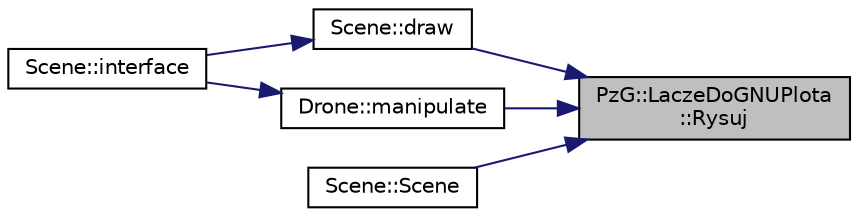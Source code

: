 digraph "PzG::LaczeDoGNUPlota::Rysuj"
{
 // LATEX_PDF_SIZE
  edge [fontname="Helvetica",fontsize="10",labelfontname="Helvetica",labelfontsize="10"];
  node [fontname="Helvetica",fontsize="10",shape=record];
  rankdir="RL";
  Node1 [label="PzG::LaczeDoGNUPlota\l::Rysuj",height=0.2,width=0.4,color="black", fillcolor="grey75", style="filled", fontcolor="black",tooltip=" "];
  Node1 -> Node2 [dir="back",color="midnightblue",fontsize="10",style="solid",fontname="Helvetica"];
  Node2 [label="Scene::draw",height=0.2,width=0.4,color="black", fillcolor="white", style="filled",URL="$class_scene.html#ac0e3d2c98ba6063a086467fb2c19142f",tooltip=" "];
  Node2 -> Node3 [dir="back",color="midnightblue",fontsize="10",style="solid",fontname="Helvetica"];
  Node3 [label="Scene::interface",height=0.2,width=0.4,color="black", fillcolor="white", style="filled",URL="$class_scene.html#a464d4ccb6869c4b858f4a667700c42d5",tooltip=" "];
  Node1 -> Node4 [dir="back",color="midnightblue",fontsize="10",style="solid",fontname="Helvetica"];
  Node4 [label="Drone::manipulate",height=0.2,width=0.4,color="black", fillcolor="white", style="filled",URL="$class_drone.html#ab107828b18e17e50b4125711c8394abc",tooltip=" "];
  Node4 -> Node3 [dir="back",color="midnightblue",fontsize="10",style="solid",fontname="Helvetica"];
  Node1 -> Node5 [dir="back",color="midnightblue",fontsize="10",style="solid",fontname="Helvetica"];
  Node5 [label="Scene::Scene",height=0.2,width=0.4,color="black", fillcolor="white", style="filled",URL="$class_scene.html#ad10176d75a9cc0da56626f682d083507",tooltip=" "];
}
